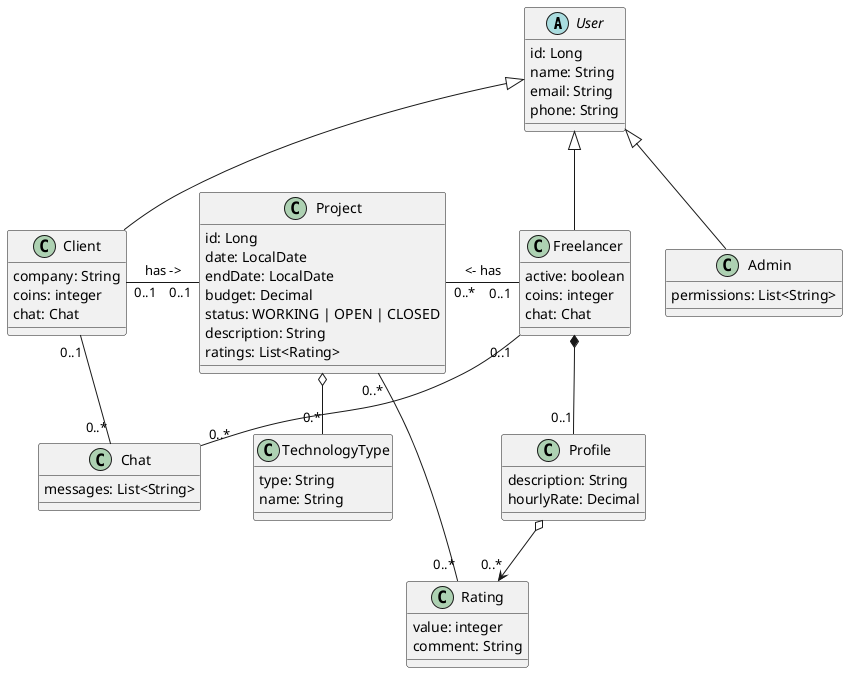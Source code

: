 @startuml
abstract class User {
    id: Long
    name: String
    email: String
    phone: String
}   

class Freelancer {
    active: boolean 
    coins: integer
    chat: Chat
}

class Client {
    company: String
    coins: integer
    chat: Chat
}

class TechnologyType {
    type: String
    name: String
}

class Project {
    id: Long
    date: LocalDate
    endDate: LocalDate
    budget: Decimal
    status: WORKING | OPEN | CLOSED
    description: String
    ratings: List<Rating>
}

class Profile {
    description: String
    hourlyRate: Decimal
}

class Rating {
    value: integer
    comment: String
}

class Admin {
    permissions: List<String>
}

class Chat {
    messages: List<String>
}

User <|-- Client
User <|-- Freelancer
User <|-- Admin

Project o-- "0.*" TechnologyType
Project "0..1" -l- "0..1" Client : has ->
Project "0..*" -r- "0..1" Freelancer : <- has
Freelancer *-- "0..1" Profile
Profile o--> "0..*" Rating
Project "0..*" -- "0..*" Rating
Freelancer "0..1" -- "0..*" Chat
Client "0..1" -- "0..*" Chat
@enduml
